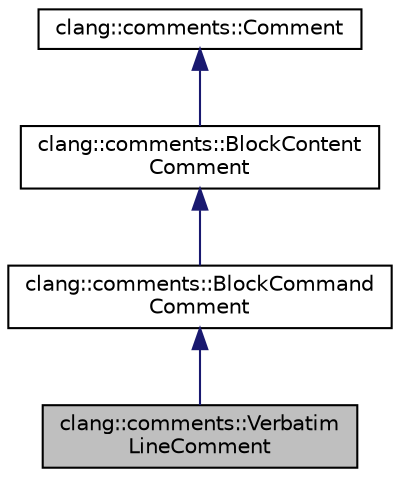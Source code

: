digraph "clang::comments::VerbatimLineComment"
{
 // LATEX_PDF_SIZE
  bgcolor="transparent";
  edge [fontname="Helvetica",fontsize="10",labelfontname="Helvetica",labelfontsize="10"];
  node [fontname="Helvetica",fontsize="10",shape=record];
  Node1 [label="clang::comments::Verbatim\lLineComment",height=0.2,width=0.4,color="black", fillcolor="grey75", style="filled", fontcolor="black",tooltip="A verbatim line command."];
  Node2 -> Node1 [dir="back",color="midnightblue",fontsize="10",style="solid",fontname="Helvetica"];
  Node2 [label="clang::comments::BlockCommand\lComment",height=0.2,width=0.4,color="black",URL="$classclang_1_1comments_1_1BlockCommandComment.html",tooltip="A command that has zero or more word-like arguments (number of word-like arguments depends on command..."];
  Node3 -> Node2 [dir="back",color="midnightblue",fontsize="10",style="solid",fontname="Helvetica"];
  Node3 [label="clang::comments::BlockContent\lComment",height=0.2,width=0.4,color="black",URL="$classclang_1_1comments_1_1BlockContentComment.html",tooltip="Block content (contains inline content)."];
  Node4 -> Node3 [dir="back",color="midnightblue",fontsize="10",style="solid",fontname="Helvetica"];
  Node4 [label="clang::comments::Comment",height=0.2,width=0.4,color="black",URL="$classclang_1_1comments_1_1Comment.html",tooltip="Any part of the comment."];
}

